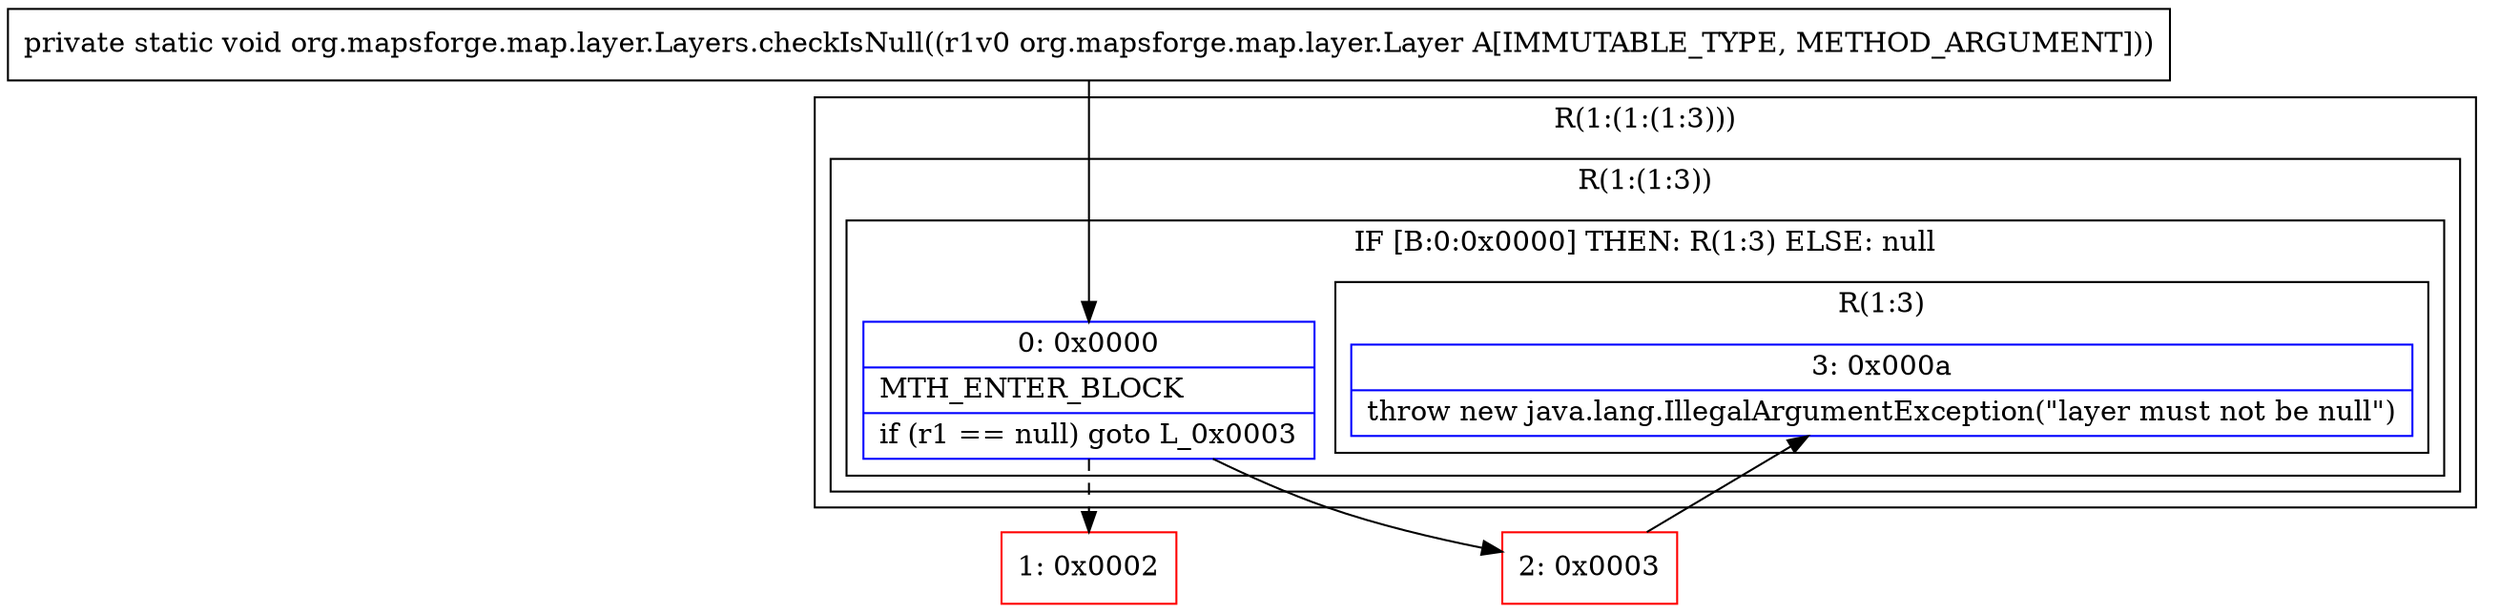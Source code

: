 digraph "CFG fororg.mapsforge.map.layer.Layers.checkIsNull(Lorg\/mapsforge\/map\/layer\/Layer;)V" {
subgraph cluster_Region_317132584 {
label = "R(1:(1:(1:3)))";
node [shape=record,color=blue];
subgraph cluster_Region_1798755212 {
label = "R(1:(1:3))";
node [shape=record,color=blue];
subgraph cluster_IfRegion_520712799 {
label = "IF [B:0:0x0000] THEN: R(1:3) ELSE: null";
node [shape=record,color=blue];
Node_0 [shape=record,label="{0\:\ 0x0000|MTH_ENTER_BLOCK\l|if (r1 == null) goto L_0x0003\l}"];
subgraph cluster_Region_1647079466 {
label = "R(1:3)";
node [shape=record,color=blue];
Node_3 [shape=record,label="{3\:\ 0x000a|throw new java.lang.IllegalArgumentException(\"layer must not be null\")\l}"];
}
}
}
}
Node_1 [shape=record,color=red,label="{1\:\ 0x0002}"];
Node_2 [shape=record,color=red,label="{2\:\ 0x0003}"];
MethodNode[shape=record,label="{private static void org.mapsforge.map.layer.Layers.checkIsNull((r1v0 org.mapsforge.map.layer.Layer A[IMMUTABLE_TYPE, METHOD_ARGUMENT])) }"];
MethodNode -> Node_0;
Node_0 -> Node_1[style=dashed];
Node_0 -> Node_2;
Node_2 -> Node_3;
}

